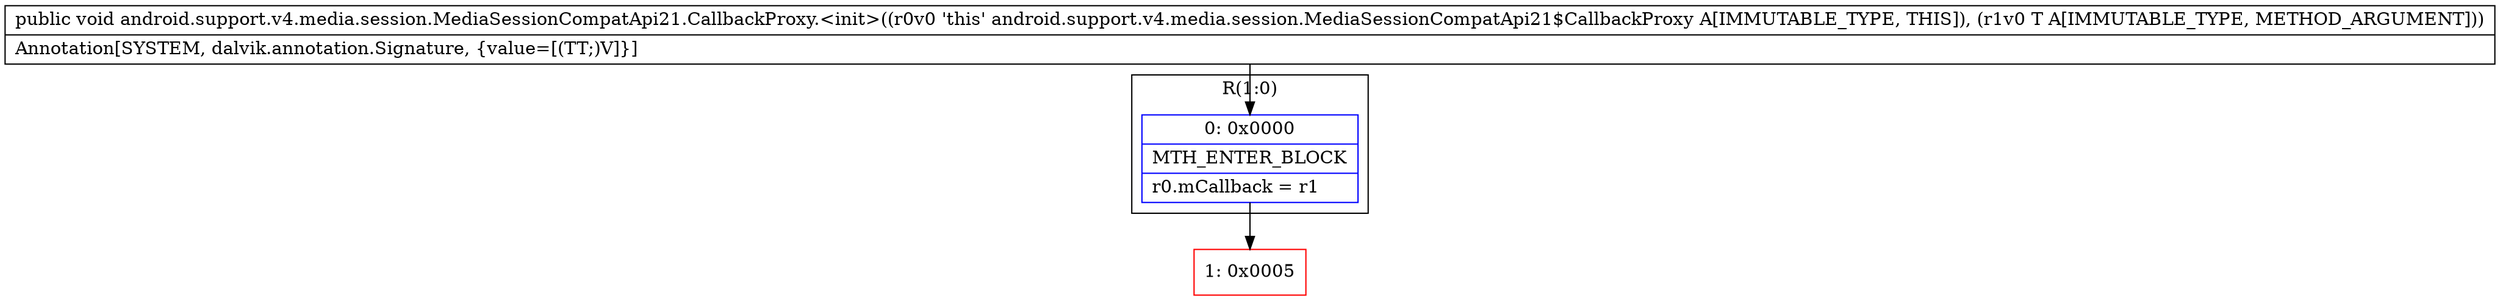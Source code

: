 digraph "CFG forandroid.support.v4.media.session.MediaSessionCompatApi21.CallbackProxy.\<init\>(Landroid\/support\/v4\/media\/session\/MediaSessionCompatApi21$Callback;)V" {
subgraph cluster_Region_1141940587 {
label = "R(1:0)";
node [shape=record,color=blue];
Node_0 [shape=record,label="{0\:\ 0x0000|MTH_ENTER_BLOCK\l|r0.mCallback = r1\l}"];
}
Node_1 [shape=record,color=red,label="{1\:\ 0x0005}"];
MethodNode[shape=record,label="{public void android.support.v4.media.session.MediaSessionCompatApi21.CallbackProxy.\<init\>((r0v0 'this' android.support.v4.media.session.MediaSessionCompatApi21$CallbackProxy A[IMMUTABLE_TYPE, THIS]), (r1v0 T A[IMMUTABLE_TYPE, METHOD_ARGUMENT]))  | Annotation[SYSTEM, dalvik.annotation.Signature, \{value=[(TT;)V]\}]\l}"];
MethodNode -> Node_0;
Node_0 -> Node_1;
}

